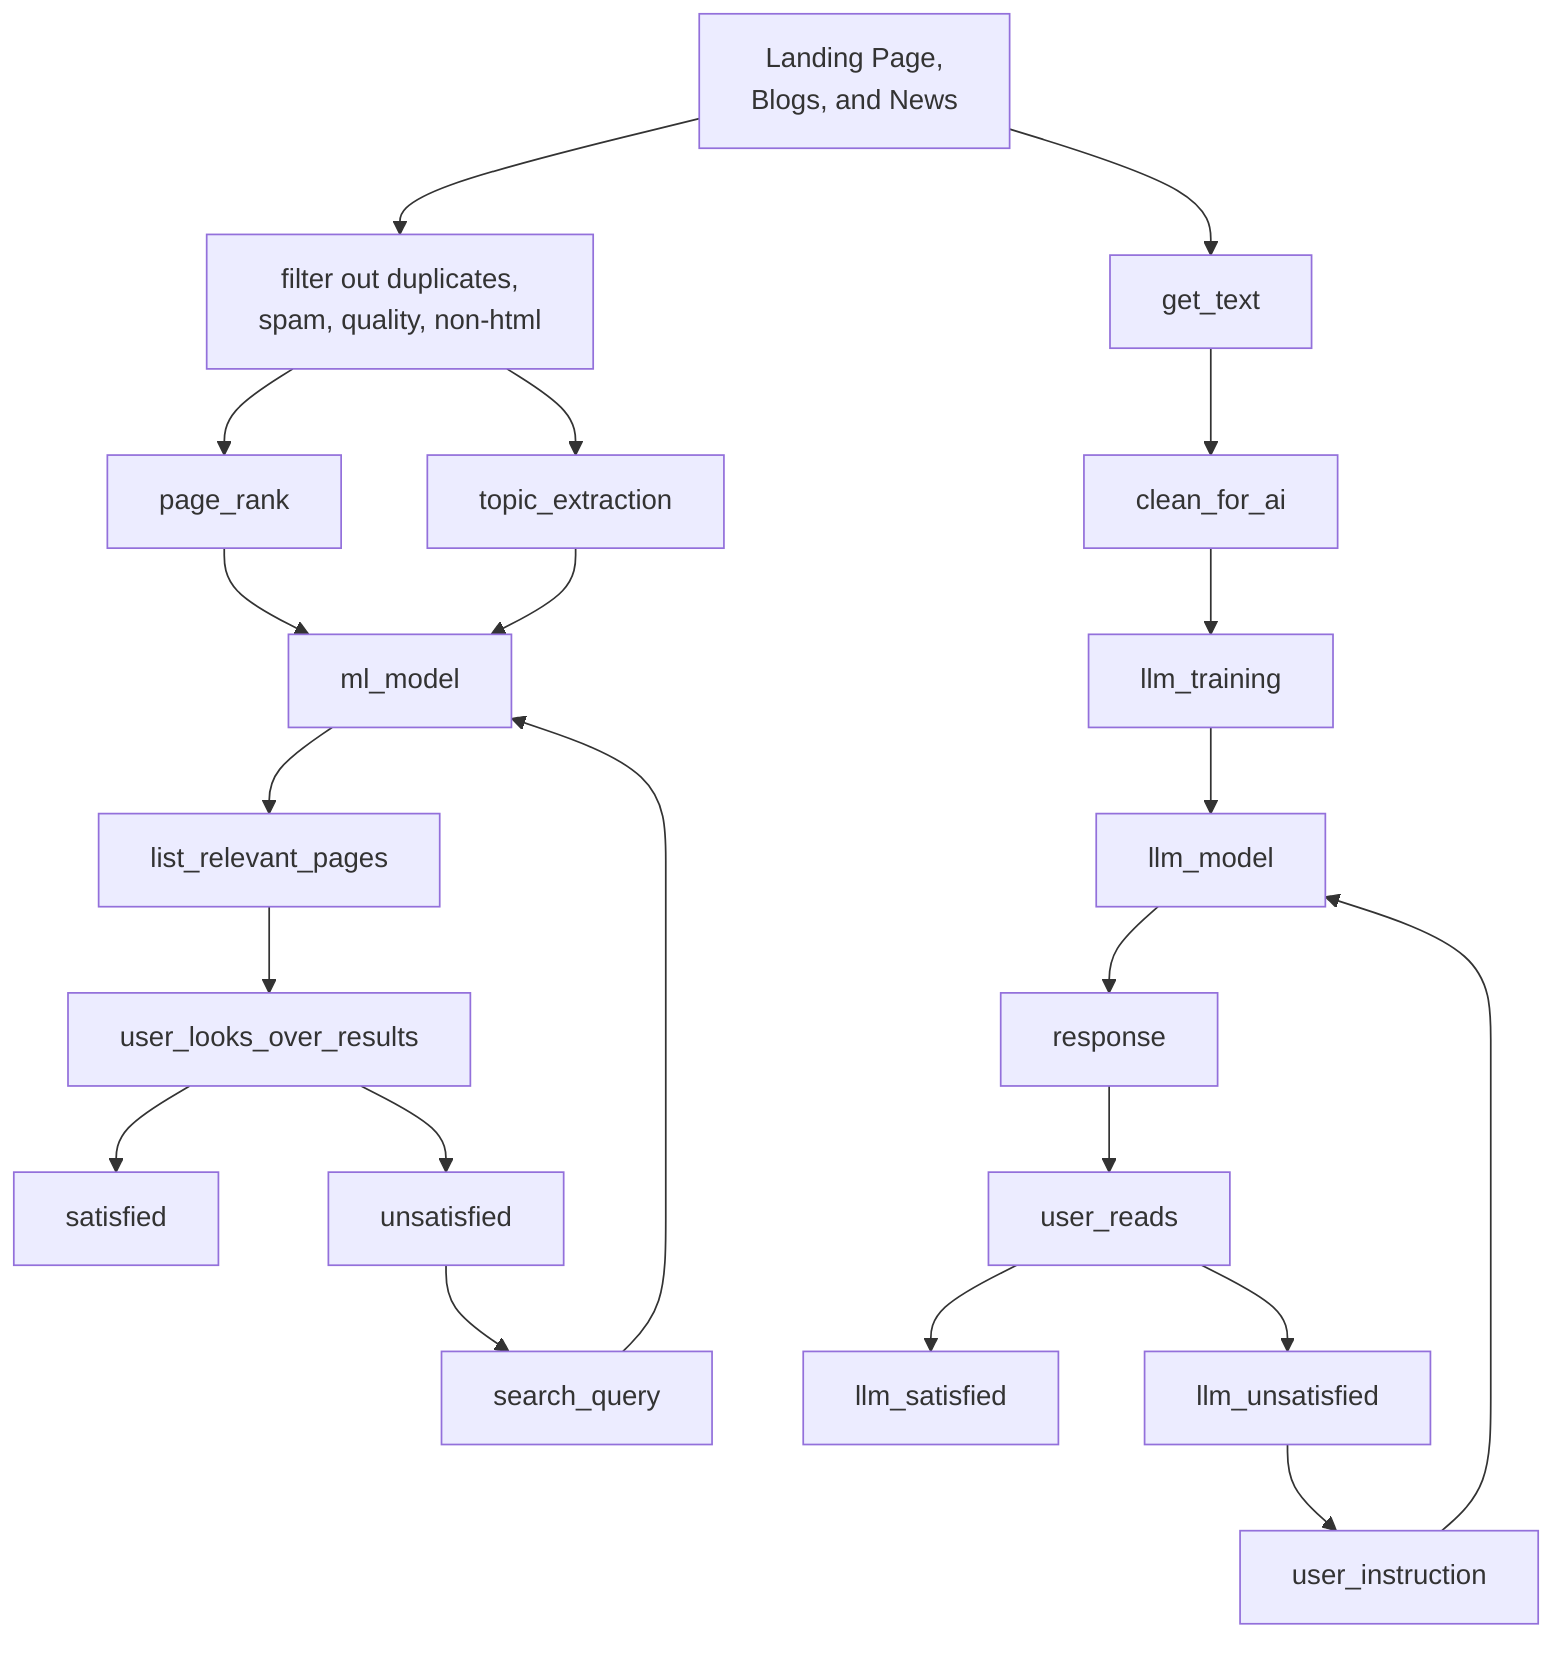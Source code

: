 graph TD
landing_page["Landing Page,<br/>Blogs, and News"] -->ws_clean["filter out duplicates,<br/>spam, quality, non-html"]
ws_clean -->page_rank
ws_clean -->topic_extraction
page_rank -->ml_model
topic_extraction -->ml_model
search_query -->ml_model
ml_model -->list_relevant_pages
list_relevant_pages -->user_looks_over_results
user_looks_over_results -->satisfied
user_looks_over_results -->unsatisfied
unsatisfied -->search_query

landing_page -->get_text
get_text -->clean_for_ai
clean_for_ai -->llm_training
llm_training -->llm_model
user_instruction -->llm_model
llm_model -->response
response -->user_reads
user_reads -->llm_satisfied
user_reads -->llm_unsatisfied
llm_unsatisfied -->user_instruction